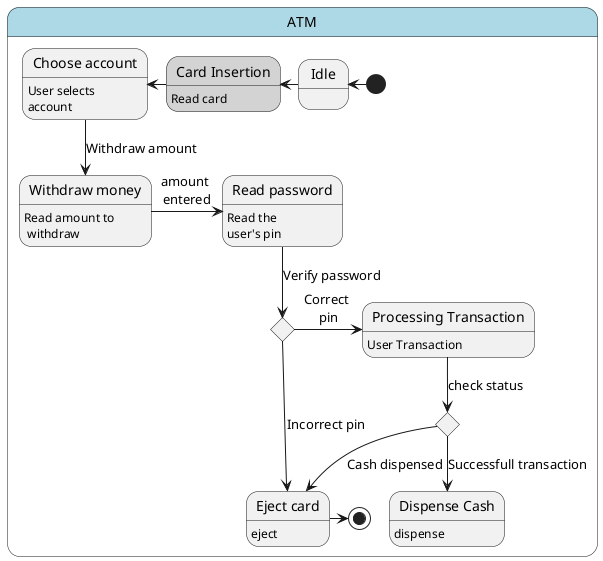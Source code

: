 @startuml
state ATM #lightblue{
    state "Idle" as i
    state "Card Insertion" as ci #lightgrey:Read card
    state "Choose account" as ca :User selects \naccount
    state "Withdraw money" as wa :Read amount to \n withdraw
    state "Read password" as rp :Read the \nuser's pin
    state "Processing Transaction" as pt:User Transaction
    state "Dispense Cash" as dc:dispense
    state "Eject card" as ej :eject
    state ch <<choice>>
    state ch1 <<choice>>
    [*]-left->i
    i-left->ci
    ci-left->ca
    ca-->wa:Withdraw amount
    wa-right->rp:amount \nentered
    rp-->ch:Verify password
    ch-right->pt:Correct \npin
    pt-->ch1:check status
    ch1-->dc:Successfull transaction
    ch1-->ej:Cash dispensed
    ch-->ej:Incorrect pin
    ej--right>[*]
}
@enduml